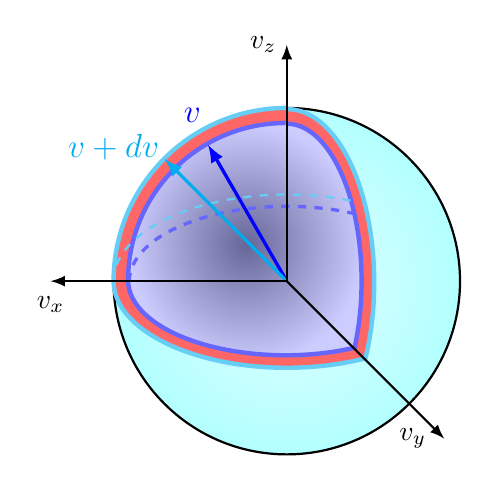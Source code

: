 \begin{tikzpicture}
% \pgfmathsetmacro{\Rout}{4.4}
% \pgfmathsetmacro{\Routs}{2.2}
% \pgfmathsetmacro{\Rin}{2}
% \pgfmathsetmacro{\Rins}{1.9}
% \draw[black, thick] (0,0) circle (\Rout);
% \filldraw[fill=green!40!white, draw=red!60!white, ultra thick] (0, 2.2) arc (90:270: 2.2 and 2.2) arc (-90:90: 1.1 and 2.2);
  \shadedraw[outer color = cyan!30!white, inner color = cyan!10!white, draw=black, thick] (0, 0) circle (2.2 and 2.2);
  \filldraw[fill=red!60!white, draw=cyan!60!white, ultra thick] (0, 2.2) arc (90:180: 2.2 and 2.2) arc (180:297: 2.2 and 1.1) arc (-26:90: 1.1 and 2.2);
  \shadedraw[outer color=blue!20!white,inner color=blue!20!gray, draw=blue!60!white, ultra thick] (0, 2) arc (90:-25:0.95 and 2)  arc (296:180: 2 and 0.95) arc (180:90: 2 and 2);
  \draw[blue!60!white, very thick, dashed] (-2, 0) arc (180:65:2 and 0.95);
  \draw[cyan!60!white, thick, dashed] (-2.2, 0) arc (180:68:2.2 and 1.1);
	\draw[->, >={latex[scale=6]}, blue, very thick] (0, 0) -- (-1, 1.732);
	\node[blue] at (-1.2,2.1) {\large $v$};
	\draw[->, >={latex[scale=3]}, cyan, very thick] (0, 0) -- (-1.55, 1.55);
	\node[cyan] at (-2.2, 1.7) {\large $v+dv$};
	
	\draw[->, >={latex[scale=3]}, black, thick] (0, 0) -- (-3, 0);
	\node at (-3, -0.3) {$v_x$};
	\draw[->, >={latex[scale=3]}, black, thick] (0, 0) -- (2, -2);
	\node at (1.6, -2) {$v_y$};
	\draw[->, >={latex[scale=3]}, black, thick] (0, 0) -- (0, 3);
	\node at (-0.3, 3) {$v_z$};
\end{tikzpicture}

